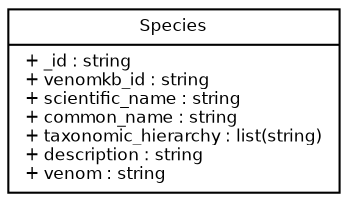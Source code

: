 digraph G {
	fontname = "Bitstream Vera Sans"
	fontsize = 8

	node [
		fontname = "Bitstream Vera Sans"
		fontsize = 8
		shape = "record"
	]

	edge [
		fontname = "Bitstream Vera Sans"
		fontsize = 8
	]

	Species [
		label = "{Species|+ _id : string\l+ venomkb_id : string\l+ scientific_name : string\l+ common_name : string\l+ taxonomic_hierarchy : list(string)\l+ description : string\l+ venom : string\l}"
	]
}